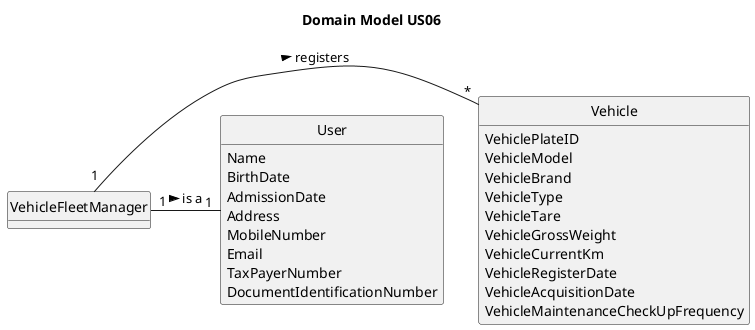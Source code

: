 @startuml
skinparam monochrome true
skinparam packageStyle rectangle
skinparam shadowing false

skinparam classAttributeIconSize 0

hide circle
hide methods

title Domain Model US06

class User {
     Name
     BirthDate
     AdmissionDate
     Address
     MobileNumber
     Email
     TaxPayerNumber
     DocumentIdentificationNumber
}

class Vehicle{
     VehiclePlateID
     VehicleModel
     VehicleBrand
     VehicleType
     VehicleTare
     VehicleGrossWeight
     VehicleCurrentKm
     VehicleRegisterDate
     VehicleAcquisitionDate
     VehicleMaintenanceCheckUpFrequency

}

VehicleFleetManager "1" - "*" Vehicle: registers >
VehicleFleetManager "1" - "1" User: is a >
@enduml